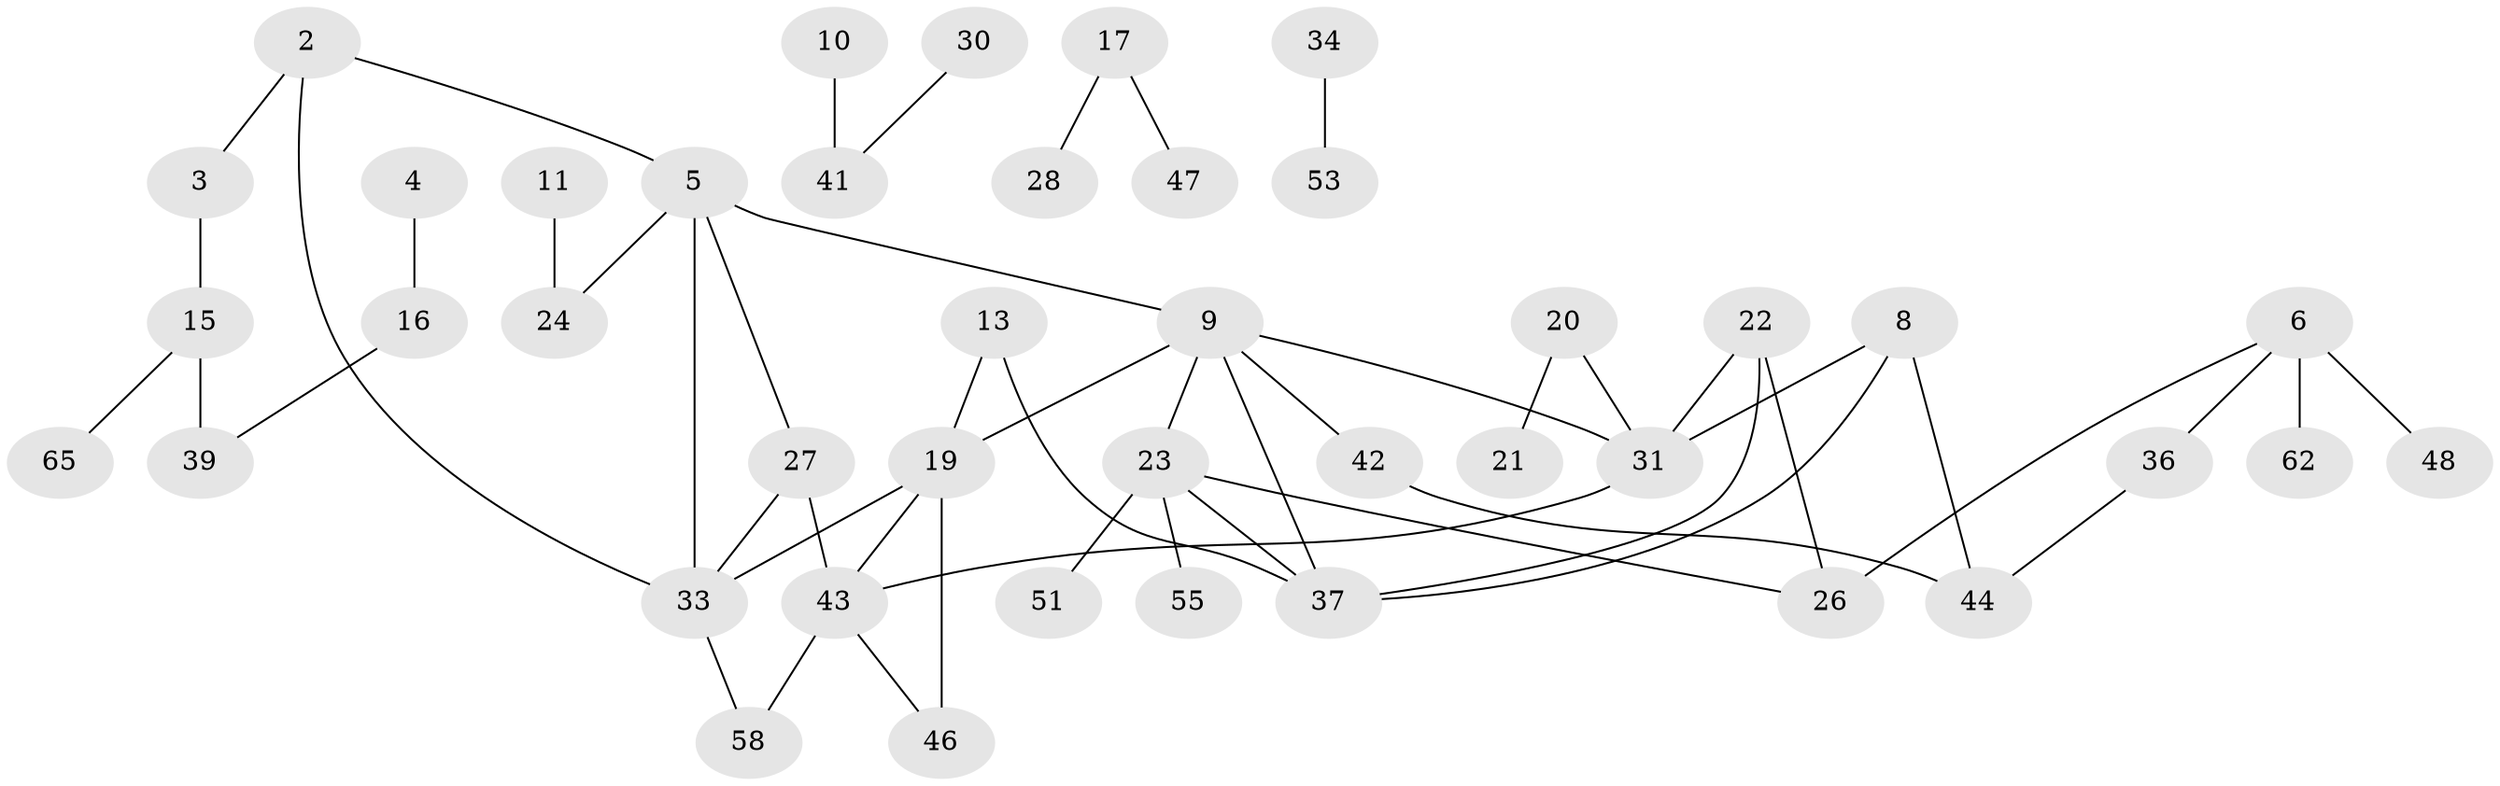 // original degree distribution, {0: 0.16923076923076924, 2: 0.26153846153846155, 3: 0.19230769230769232, 1: 0.2846153846153846, 4: 0.06153846153846154, 7: 0.007692307692307693, 5: 0.023076923076923078}
// Generated by graph-tools (version 1.1) at 2025/33/03/09/25 02:33:32]
// undirected, 42 vertices, 52 edges
graph export_dot {
graph [start="1"]
  node [color=gray90,style=filled];
  2;
  3;
  4;
  5;
  6;
  8;
  9;
  10;
  11;
  13;
  15;
  16;
  17;
  19;
  20;
  21;
  22;
  23;
  24;
  26;
  27;
  28;
  30;
  31;
  33;
  34;
  36;
  37;
  39;
  41;
  42;
  43;
  44;
  46;
  47;
  48;
  51;
  53;
  55;
  58;
  62;
  65;
  2 -- 3 [weight=1.0];
  2 -- 5 [weight=1.0];
  2 -- 33 [weight=1.0];
  3 -- 15 [weight=1.0];
  4 -- 16 [weight=1.0];
  5 -- 9 [weight=1.0];
  5 -- 24 [weight=1.0];
  5 -- 27 [weight=1.0];
  5 -- 33 [weight=4.0];
  6 -- 26 [weight=1.0];
  6 -- 36 [weight=1.0];
  6 -- 48 [weight=2.0];
  6 -- 62 [weight=1.0];
  8 -- 31 [weight=1.0];
  8 -- 37 [weight=1.0];
  8 -- 44 [weight=1.0];
  9 -- 19 [weight=1.0];
  9 -- 23 [weight=1.0];
  9 -- 31 [weight=1.0];
  9 -- 37 [weight=1.0];
  9 -- 42 [weight=1.0];
  10 -- 41 [weight=2.0];
  11 -- 24 [weight=2.0];
  13 -- 19 [weight=1.0];
  13 -- 37 [weight=1.0];
  15 -- 39 [weight=1.0];
  15 -- 65 [weight=1.0];
  16 -- 39 [weight=1.0];
  17 -- 28 [weight=1.0];
  17 -- 47 [weight=1.0];
  19 -- 33 [weight=1.0];
  19 -- 43 [weight=1.0];
  19 -- 46 [weight=2.0];
  20 -- 21 [weight=1.0];
  20 -- 31 [weight=1.0];
  22 -- 26 [weight=1.0];
  22 -- 31 [weight=1.0];
  22 -- 37 [weight=1.0];
  23 -- 26 [weight=1.0];
  23 -- 37 [weight=1.0];
  23 -- 51 [weight=1.0];
  23 -- 55 [weight=1.0];
  27 -- 33 [weight=1.0];
  27 -- 43 [weight=1.0];
  30 -- 41 [weight=1.0];
  31 -- 43 [weight=3.0];
  33 -- 58 [weight=1.0];
  34 -- 53 [weight=1.0];
  36 -- 44 [weight=1.0];
  42 -- 44 [weight=1.0];
  43 -- 46 [weight=1.0];
  43 -- 58 [weight=1.0];
}
